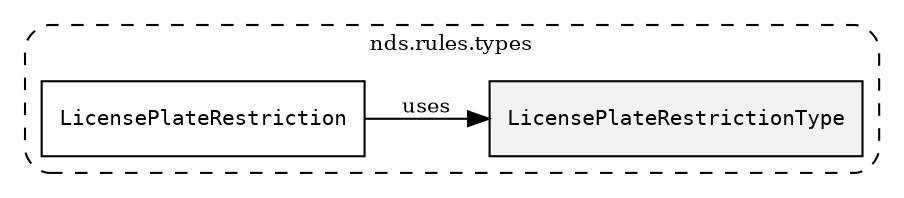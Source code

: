 /**
 * This dot file creates symbol collaboration diagram for LicensePlateRestrictionType.
 */
digraph ZSERIO
{
    node [shape=box, fontsize=10];
    rankdir="LR";
    fontsize=10;
    tooltip="LicensePlateRestrictionType collaboration diagram";

    subgraph "cluster_nds.rules.types"
    {
        style="dashed, rounded";
        label="nds.rules.types";
        tooltip="Package nds.rules.types";
        href="../../../content/packages/nds.rules.types.html#Package-nds-rules-types";
        target="_parent";

        "LicensePlateRestrictionType" [style="filled", fillcolor="#0000000D", target="_parent", label=<<font face="monospace"><table align="center" border="0" cellspacing="0" cellpadding="0"><tr><td href="../../../content/packages/nds.rules.types.html#Enum-LicensePlateRestrictionType" title="Enum defined in nds.rules.types">LicensePlateRestrictionType</td></tr></table></font>>];
        "LicensePlateRestriction" [target="_parent", label=<<font face="monospace"><table align="center" border="0" cellspacing="0" cellpadding="0"><tr><td href="../../../content/packages/nds.rules.types.html#Structure-LicensePlateRestriction" title="Structure defined in nds.rules.types">LicensePlateRestriction</td></tr></table></font>>];
    }

    "LicensePlateRestriction" -> "LicensePlateRestrictionType" [label="uses", fontsize=10];
}
